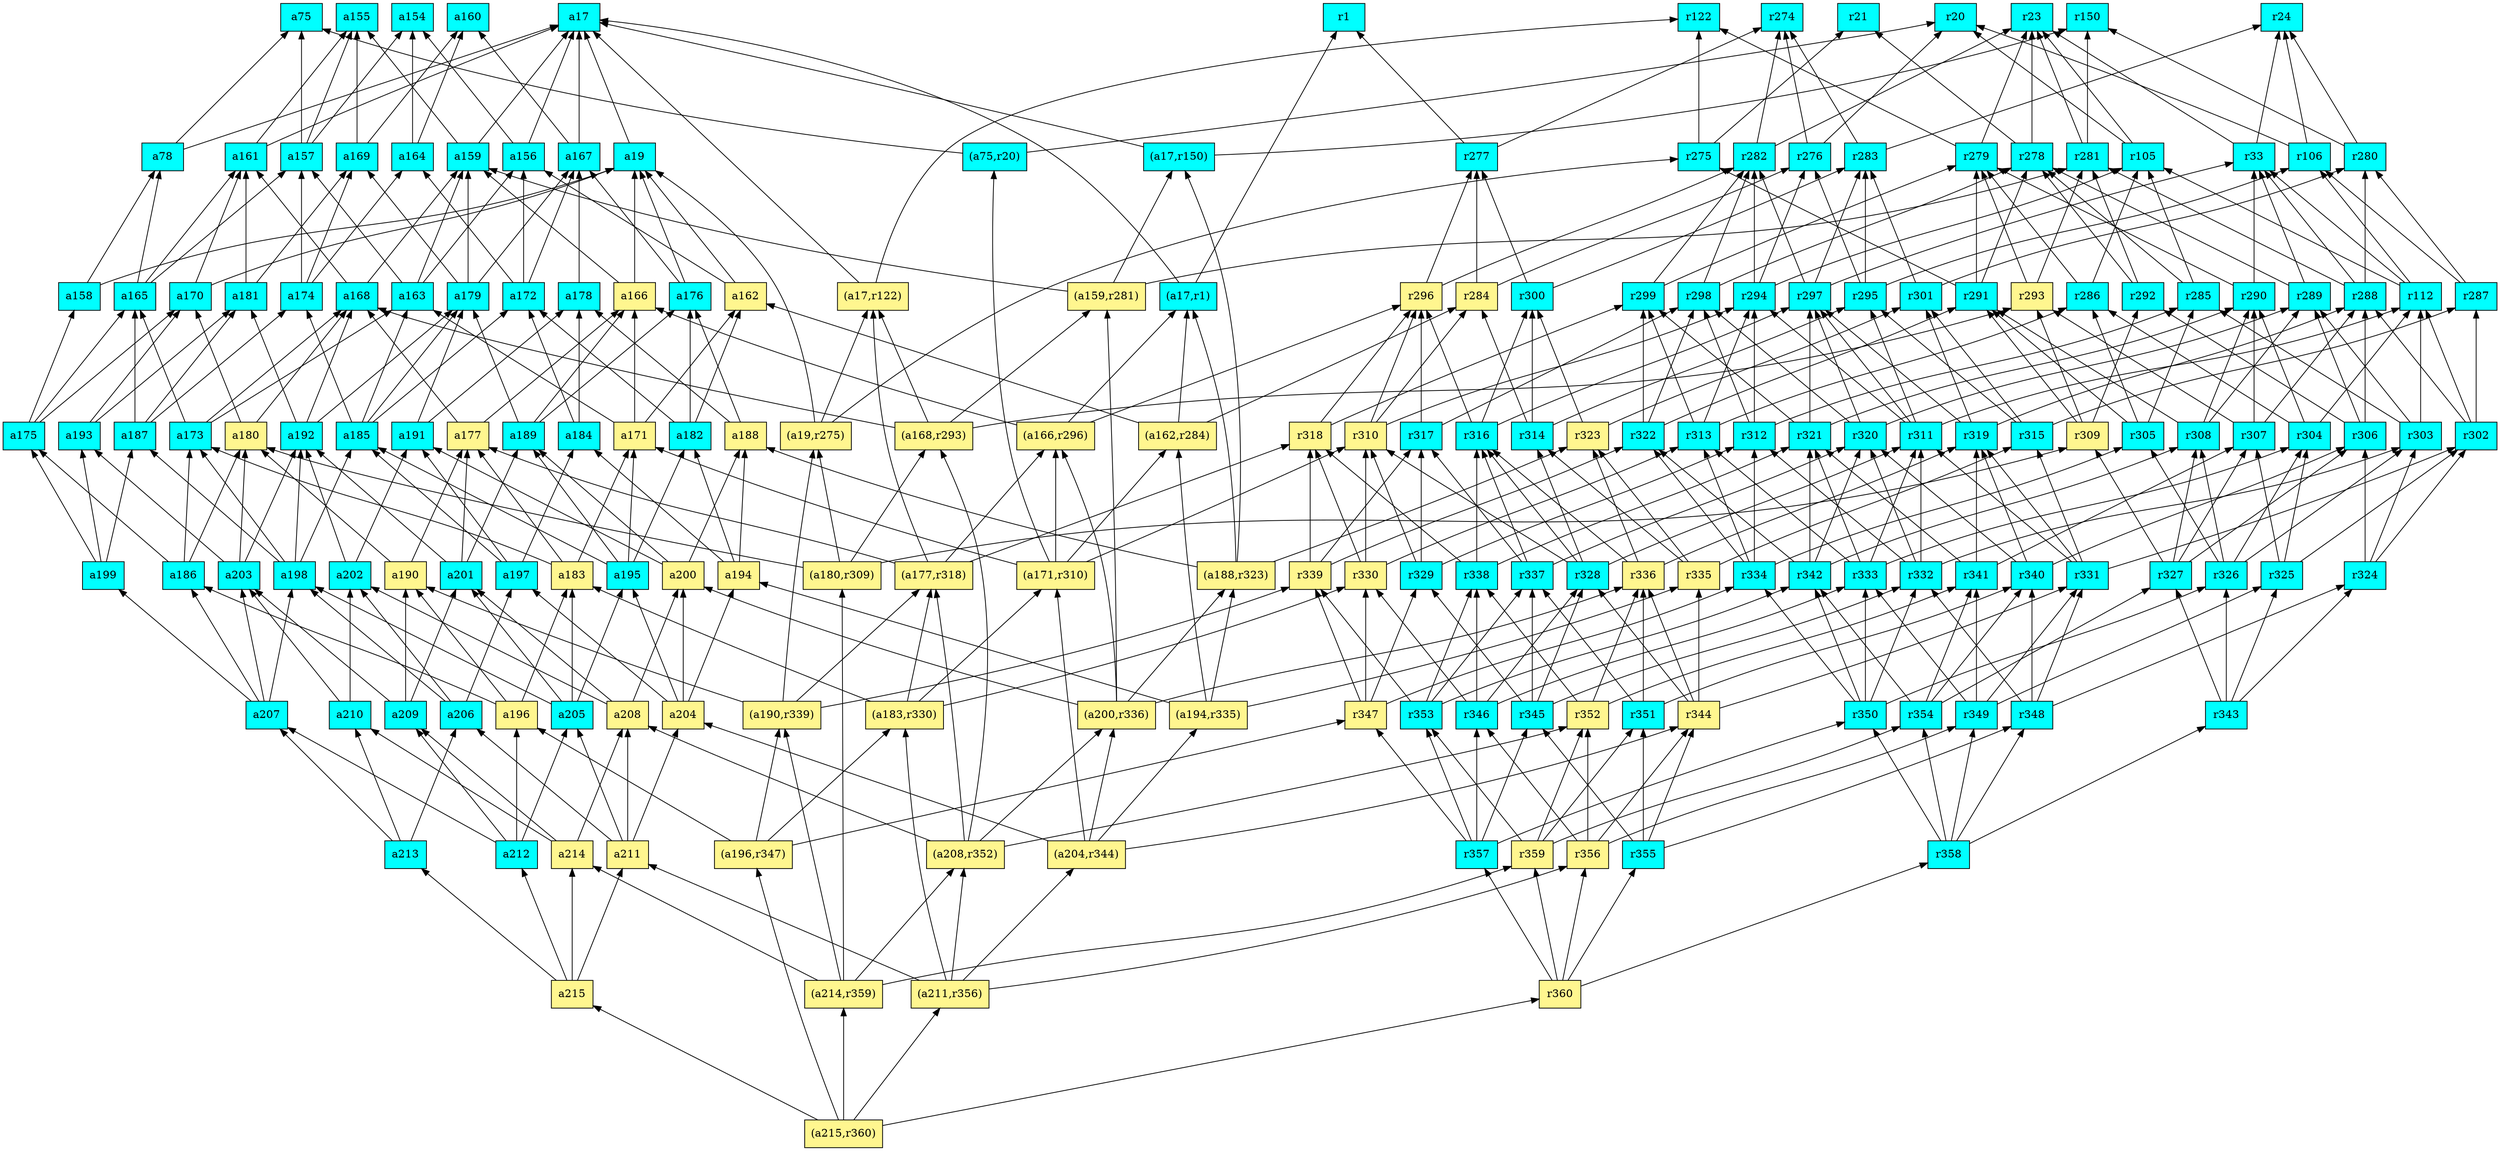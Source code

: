 digraph G {
rankdir=BT;ranksep="2.0";
"a211" [shape=record,fillcolor=khaki1,style=filled,label="{a211}"];
"(a200,r336)" [shape=record,fillcolor=khaki1,style=filled,label="{(a200,r336)}"];
"r303" [shape=record,fillcolor=cyan,style=filled,label="{r303}"];
"a184" [shape=record,fillcolor=cyan,style=filled,label="{a184}"];
"r290" [shape=record,fillcolor=cyan,style=filled,label="{r290}"];
"r340" [shape=record,fillcolor=cyan,style=filled,label="{r340}"];
"(a204,r344)" [shape=record,fillcolor=khaki1,style=filled,label="{(a204,r344)}"];
"a166" [shape=record,fillcolor=khaki1,style=filled,label="{a166}"];
"r334" [shape=record,fillcolor=cyan,style=filled,label="{r334}"];
"r333" [shape=record,fillcolor=cyan,style=filled,label="{r333}"];
"r21" [shape=record,fillcolor=cyan,style=filled,label="{r21}"];
"r345" [shape=record,fillcolor=cyan,style=filled,label="{r345}"];
"a177" [shape=record,fillcolor=khaki1,style=filled,label="{a177}"];
"r310" [shape=record,fillcolor=khaki1,style=filled,label="{r310}"];
"a191" [shape=record,fillcolor=cyan,style=filled,label="{a191}"];
"a161" [shape=record,fillcolor=cyan,style=filled,label="{a161}"];
"r346" [shape=record,fillcolor=cyan,style=filled,label="{r346}"];
"a159" [shape=record,fillcolor=cyan,style=filled,label="{a159}"];
"(a211,r356)" [shape=record,fillcolor=khaki1,style=filled,label="{(a211,r356)}"];
"a154" [shape=record,fillcolor=cyan,style=filled,label="{a154}"];
"r332" [shape=record,fillcolor=cyan,style=filled,label="{r332}"];
"(a19,r275)" [shape=record,fillcolor=khaki1,style=filled,label="{(a19,r275)}"];
"r106" [shape=record,fillcolor=cyan,style=filled,label="{r106}"];
"a199" [shape=record,fillcolor=cyan,style=filled,label="{a199}"];
"r311" [shape=record,fillcolor=cyan,style=filled,label="{r311}"];
"(a75,r20)" [shape=record,fillcolor=cyan,style=filled,label="{(a75,r20)}"];
"a173" [shape=record,fillcolor=cyan,style=filled,label="{a173}"];
"a186" [shape=record,fillcolor=cyan,style=filled,label="{a186}"];
"r274" [shape=record,fillcolor=cyan,style=filled,label="{r274}"];
"a209" [shape=record,fillcolor=cyan,style=filled,label="{a209}"];
"r322" [shape=record,fillcolor=cyan,style=filled,label="{r322}"];
"r321" [shape=record,fillcolor=cyan,style=filled,label="{r321}"];
"r296" [shape=record,fillcolor=khaki1,style=filled,label="{r296}"];
"(a183,r330)" [shape=record,fillcolor=khaki1,style=filled,label="{(a183,r330)}"];
"r317" [shape=record,fillcolor=cyan,style=filled,label="{r317}"];
"(a168,r293)" [shape=record,fillcolor=khaki1,style=filled,label="{(a168,r293)}"];
"r357" [shape=record,fillcolor=cyan,style=filled,label="{r357}"];
"r299" [shape=record,fillcolor=cyan,style=filled,label="{r299}"];
"a19" [shape=record,fillcolor=cyan,style=filled,label="{a19}"];
"a162" [shape=record,fillcolor=khaki1,style=filled,label="{a162}"];
"(a208,r352)" [shape=record,fillcolor=khaki1,style=filled,label="{(a208,r352)}"];
"r336" [shape=record,fillcolor=khaki1,style=filled,label="{r336}"];
"r350" [shape=record,fillcolor=cyan,style=filled,label="{r350}"];
"a196" [shape=record,fillcolor=khaki1,style=filled,label="{a196}"];
"r358" [shape=record,fillcolor=cyan,style=filled,label="{r358}"];
"r329" [shape=record,fillcolor=cyan,style=filled,label="{r329}"];
"a192" [shape=record,fillcolor=cyan,style=filled,label="{a192}"];
"a210" [shape=record,fillcolor=cyan,style=filled,label="{a210}"];
"(a196,r347)" [shape=record,fillcolor=khaki1,style=filled,label="{(a196,r347)}"];
"a195" [shape=record,fillcolor=cyan,style=filled,label="{a195}"];
"r105" [shape=record,fillcolor=cyan,style=filled,label="{r105}"];
"r275" [shape=record,fillcolor=cyan,style=filled,label="{r275}"];
"r150" [shape=record,fillcolor=cyan,style=filled,label="{r150}"];
"a200" [shape=record,fillcolor=khaki1,style=filled,label="{a200}"];
"a204" [shape=record,fillcolor=khaki1,style=filled,label="{a204}"];
"r342" [shape=record,fillcolor=cyan,style=filled,label="{r342}"];
"a206" [shape=record,fillcolor=cyan,style=filled,label="{a206}"];
"(a177,r318)" [shape=record,fillcolor=khaki1,style=filled,label="{(a177,r318)}"];
"r305" [shape=record,fillcolor=cyan,style=filled,label="{r305}"];
"r122" [shape=record,fillcolor=cyan,style=filled,label="{r122}"];
"r359" [shape=record,fillcolor=khaki1,style=filled,label="{r359}"];
"r298" [shape=record,fillcolor=cyan,style=filled,label="{r298}"];
"a181" [shape=record,fillcolor=cyan,style=filled,label="{a181}"];
"r339" [shape=record,fillcolor=khaki1,style=filled,label="{r339}"];
"r349" [shape=record,fillcolor=cyan,style=filled,label="{r349}"];
"r320" [shape=record,fillcolor=cyan,style=filled,label="{r320}"];
"a165" [shape=record,fillcolor=cyan,style=filled,label="{a165}"];
"r344" [shape=record,fillcolor=khaki1,style=filled,label="{r344}"];
"a212" [shape=record,fillcolor=cyan,style=filled,label="{a212}"];
"r338" [shape=record,fillcolor=cyan,style=filled,label="{r338}"];
"a170" [shape=record,fillcolor=cyan,style=filled,label="{a170}"];
"r302" [shape=record,fillcolor=cyan,style=filled,label="{r302}"];
"r292" [shape=record,fillcolor=cyan,style=filled,label="{r292}"];
"r318" [shape=record,fillcolor=khaki1,style=filled,label="{r318}"];
"a163" [shape=record,fillcolor=cyan,style=filled,label="{a163}"];
"a168" [shape=record,fillcolor=cyan,style=filled,label="{a168}"];
"r326" [shape=record,fillcolor=cyan,style=filled,label="{r326}"];
"(a17,r122)" [shape=record,fillcolor=khaki1,style=filled,label="{(a17,r122)}"];
"r324" [shape=record,fillcolor=cyan,style=filled,label="{r324}"];
"a208" [shape=record,fillcolor=khaki1,style=filled,label="{a208}"];
"a187" [shape=record,fillcolor=cyan,style=filled,label="{a187}"];
"a193" [shape=record,fillcolor=cyan,style=filled,label="{a193}"];
"r315" [shape=record,fillcolor=cyan,style=filled,label="{r315}"];
"r295" [shape=record,fillcolor=cyan,style=filled,label="{r295}"];
"a171" [shape=record,fillcolor=khaki1,style=filled,label="{a171}"];
"(a190,r339)" [shape=record,fillcolor=khaki1,style=filled,label="{(a190,r339)}"];
"a157" [shape=record,fillcolor=cyan,style=filled,label="{a157}"];
"r291" [shape=record,fillcolor=cyan,style=filled,label="{r291}"];
"r283" [shape=record,fillcolor=cyan,style=filled,label="{r283}"];
"r23" [shape=record,fillcolor=cyan,style=filled,label="{r23}"];
"r323" [shape=record,fillcolor=khaki1,style=filled,label="{r323}"];
"r293" [shape=record,fillcolor=khaki1,style=filled,label="{r293}"];
"r325" [shape=record,fillcolor=cyan,style=filled,label="{r325}"];
"r1" [shape=record,fillcolor=cyan,style=filled,label="{r1}"];
"r289" [shape=record,fillcolor=cyan,style=filled,label="{r289}"];
"r328" [shape=record,fillcolor=cyan,style=filled,label="{r328}"];
"r307" [shape=record,fillcolor=cyan,style=filled,label="{r307}"];
"r330" [shape=record,fillcolor=khaki1,style=filled,label="{r330}"];
"r313" [shape=record,fillcolor=cyan,style=filled,label="{r313}"];
"a213" [shape=record,fillcolor=cyan,style=filled,label="{a213}"];
"r279" [shape=record,fillcolor=cyan,style=filled,label="{r279}"];
"r304" [shape=record,fillcolor=cyan,style=filled,label="{r304}"];
"r286" [shape=record,fillcolor=cyan,style=filled,label="{r286}"];
"r343" [shape=record,fillcolor=cyan,style=filled,label="{r343}"];
"a176" [shape=record,fillcolor=cyan,style=filled,label="{a176}"];
"a207" [shape=record,fillcolor=cyan,style=filled,label="{a207}"];
"r319" [shape=record,fillcolor=cyan,style=filled,label="{r319}"];
"a194" [shape=record,fillcolor=khaki1,style=filled,label="{a194}"];
"a160" [shape=record,fillcolor=cyan,style=filled,label="{a160}"];
"a190" [shape=record,fillcolor=khaki1,style=filled,label="{a190}"];
"(a180,r309)" [shape=record,fillcolor=khaki1,style=filled,label="{(a180,r309)}"];
"a198" [shape=record,fillcolor=cyan,style=filled,label="{a198}"];
"r294" [shape=record,fillcolor=cyan,style=filled,label="{r294}"];
"r309" [shape=record,fillcolor=khaki1,style=filled,label="{r309}"];
"r24" [shape=record,fillcolor=cyan,style=filled,label="{r24}"];
"r297" [shape=record,fillcolor=cyan,style=filled,label="{r297}"];
"r33" [shape=record,fillcolor=cyan,style=filled,label="{r33}"];
"r314" [shape=record,fillcolor=cyan,style=filled,label="{r314}"];
"r356" [shape=record,fillcolor=khaki1,style=filled,label="{r356}"];
"a201" [shape=record,fillcolor=cyan,style=filled,label="{a201}"];
"r335" [shape=record,fillcolor=khaki1,style=filled,label="{r335}"];
"(a159,r281)" [shape=record,fillcolor=khaki1,style=filled,label="{(a159,r281)}"];
"r301" [shape=record,fillcolor=cyan,style=filled,label="{r301}"];
"a182" [shape=record,fillcolor=cyan,style=filled,label="{a182}"];
"a17" [shape=record,fillcolor=cyan,style=filled,label="{a17}"];
"(a166,r296)" [shape=record,fillcolor=khaki1,style=filled,label="{(a166,r296)}"];
"r355" [shape=record,fillcolor=cyan,style=filled,label="{r355}"];
"(a215,r360)" [shape=record,fillcolor=khaki1,style=filled,label="{(a215,r360)}"];
"a164" [shape=record,fillcolor=cyan,style=filled,label="{a164}"];
"(a162,r284)" [shape=record,fillcolor=khaki1,style=filled,label="{(a162,r284)}"];
"r284" [shape=record,fillcolor=khaki1,style=filled,label="{r284}"];
"r280" [shape=record,fillcolor=cyan,style=filled,label="{r280}"];
"a78" [shape=record,fillcolor=cyan,style=filled,label="{a78}"];
"r316" [shape=record,fillcolor=cyan,style=filled,label="{r316}"];
"r287" [shape=record,fillcolor=cyan,style=filled,label="{r287}"];
"r281" [shape=record,fillcolor=cyan,style=filled,label="{r281}"];
"r20" [shape=record,fillcolor=cyan,style=filled,label="{r20}"];
"r285" [shape=record,fillcolor=cyan,style=filled,label="{r285}"];
"a179" [shape=record,fillcolor=cyan,style=filled,label="{a179}"];
"a202" [shape=record,fillcolor=cyan,style=filled,label="{a202}"];
"r276" [shape=record,fillcolor=cyan,style=filled,label="{r276}"];
"a158" [shape=record,fillcolor=cyan,style=filled,label="{a158}"];
"a189" [shape=record,fillcolor=cyan,style=filled,label="{a189}"];
"a172" [shape=record,fillcolor=cyan,style=filled,label="{a172}"];
"a178" [shape=record,fillcolor=cyan,style=filled,label="{a178}"];
"a180" [shape=record,fillcolor=khaki1,style=filled,label="{a180}"];
"a215" [shape=record,fillcolor=khaki1,style=filled,label="{a215}"];
"r308" [shape=record,fillcolor=cyan,style=filled,label="{r308}"];
"r347" [shape=record,fillcolor=khaki1,style=filled,label="{r347}"];
"r352" [shape=record,fillcolor=khaki1,style=filled,label="{r352}"];
"(a214,r359)" [shape=record,fillcolor=khaki1,style=filled,label="{(a214,r359)}"];
"(a17,r1)" [shape=record,fillcolor=cyan,style=filled,label="{(a17,r1)}"];
"r341" [shape=record,fillcolor=cyan,style=filled,label="{r341}"];
"r288" [shape=record,fillcolor=cyan,style=filled,label="{r288}"];
"r348" [shape=record,fillcolor=cyan,style=filled,label="{r348}"];
"a188" [shape=record,fillcolor=khaki1,style=filled,label="{a188}"];
"a167" [shape=record,fillcolor=cyan,style=filled,label="{a167}"];
"r282" [shape=record,fillcolor=cyan,style=filled,label="{r282}"];
"a205" [shape=record,fillcolor=cyan,style=filled,label="{a205}"];
"a175" [shape=record,fillcolor=cyan,style=filled,label="{a175}"];
"a214" [shape=record,fillcolor=khaki1,style=filled,label="{a214}"];
"a156" [shape=record,fillcolor=cyan,style=filled,label="{a156}"];
"r351" [shape=record,fillcolor=cyan,style=filled,label="{r351}"];
"r331" [shape=record,fillcolor=cyan,style=filled,label="{r331}"];
"a183" [shape=record,fillcolor=khaki1,style=filled,label="{a183}"];
"r277" [shape=record,fillcolor=cyan,style=filled,label="{r277}"];
"(a171,r310)" [shape=record,fillcolor=khaki1,style=filled,label="{(a171,r310)}"];
"r112" [shape=record,fillcolor=cyan,style=filled,label="{r112}"];
"r300" [shape=record,fillcolor=cyan,style=filled,label="{r300}"];
"a185" [shape=record,fillcolor=cyan,style=filled,label="{a185}"];
"r354" [shape=record,fillcolor=cyan,style=filled,label="{r354}"];
"a75" [shape=record,fillcolor=cyan,style=filled,label="{a75}"];
"a203" [shape=record,fillcolor=cyan,style=filled,label="{a203}"];
"r337" [shape=record,fillcolor=cyan,style=filled,label="{r337}"];
"r278" [shape=record,fillcolor=cyan,style=filled,label="{r278}"];
"a174" [shape=record,fillcolor=cyan,style=filled,label="{a174}"];
"r306" [shape=record,fillcolor=cyan,style=filled,label="{r306}"];
"r327" [shape=record,fillcolor=cyan,style=filled,label="{r327}"];
"r312" [shape=record,fillcolor=cyan,style=filled,label="{r312}"];
"(a194,r335)" [shape=record,fillcolor=khaki1,style=filled,label="{(a194,r335)}"];
"r360" [shape=record,fillcolor=khaki1,style=filled,label="{r360}"];
"a155" [shape=record,fillcolor=cyan,style=filled,label="{a155}"];
"r353" [shape=record,fillcolor=cyan,style=filled,label="{r353}"];
"a169" [shape=record,fillcolor=cyan,style=filled,label="{a169}"];
"a197" [shape=record,fillcolor=cyan,style=filled,label="{a197}"];
"(a188,r323)" [shape=record,fillcolor=khaki1,style=filled,label="{(a188,r323)}"];
"(a17,r150)" [shape=record,fillcolor=cyan,style=filled,label="{(a17,r150)}"];
"a211" -> "a208"
"a211" -> "a204"
"a211" -> "a206"
"a211" -> "a205"
"(a200,r336)" -> "(a159,r281)"
"(a200,r336)" -> "(a166,r296)"
"(a200,r336)" -> "r336"
"(a200,r336)" -> "(a188,r323)"
"(a200,r336)" -> "a200"
"r303" -> "r285"
"r303" -> "r289"
"r303" -> "r112"
"a184" -> "a178"
"a184" -> "a172"
"r290" -> "r33"
"r290" -> "r279"
"r340" -> "r319"
"r340" -> "r320"
"r340" -> "r306"
"(a204,r344)" -> "(a194,r335)"
"(a204,r344)" -> "(a200,r336)"
"(a204,r344)" -> "r344"
"(a204,r344)" -> "a204"
"(a204,r344)" -> "(a171,r310)"
"a166" -> "a19"
"a166" -> "a159"
"r334" -> "r313"
"r334" -> "r305"
"r334" -> "r322"
"r334" -> "r312"
"r333" -> "r313"
"r333" -> "r304"
"r333" -> "r311"
"r333" -> "r321"
"r345" -> "r329"
"r345" -> "r337"
"r345" -> "r332"
"r345" -> "r328"
"a177" -> "a166"
"a177" -> "a168"
"r310" -> "r284"
"r310" -> "r296"
"r310" -> "r294"
"a191" -> "a178"
"a191" -> "a179"
"a161" -> "a155"
"a161" -> "a17"
"r346" -> "r333"
"r346" -> "r330"
"r346" -> "r338"
"r346" -> "r328"
"a159" -> "a155"
"a159" -> "a17"
"(a211,r356)" -> "a211"
"(a211,r356)" -> "(a183,r330)"
"(a211,r356)" -> "(a204,r344)"
"(a211,r356)" -> "(a208,r352)"
"(a211,r356)" -> "r356"
"r332" -> "r303"
"r332" -> "r320"
"r332" -> "r311"
"r332" -> "r312"
"(a19,r275)" -> "a19"
"(a19,r275)" -> "(a17,r122)"
"(a19,r275)" -> "r275"
"r106" -> "r20"
"r106" -> "r24"
"a199" -> "a175"
"a199" -> "a187"
"a199" -> "a193"
"r311" -> "r297"
"r311" -> "r294"
"r311" -> "r295"
"r311" -> "r112"
"(a75,r20)" -> "a75"
"(a75,r20)" -> "r20"
"a173" -> "a165"
"a173" -> "a163"
"a173" -> "a168"
"a186" -> "a173"
"a186" -> "a175"
"a186" -> "a180"
"a209" -> "a190"
"a209" -> "a201"
"a209" -> "a203"
"r322" -> "r299"
"r322" -> "r298"
"r322" -> "r291"
"r321" -> "r299"
"r321" -> "r290"
"r321" -> "r297"
"r296" -> "r282"
"r296" -> "r277"
"(a183,r330)" -> "r330"
"(a183,r330)" -> "a183"
"(a183,r330)" -> "(a171,r310)"
"(a183,r330)" -> "(a177,r318)"
"r317" -> "r296"
"r317" -> "r298"
"(a168,r293)" -> "(a159,r281)"
"(a168,r293)" -> "(a17,r122)"
"(a168,r293)" -> "r293"
"(a168,r293)" -> "a168"
"r357" -> "r347"
"r357" -> "r345"
"r357" -> "r346"
"r357" -> "r353"
"r357" -> "r350"
"r299" -> "r282"
"r299" -> "r279"
"a19" -> "a17"
"a162" -> "a19"
"a162" -> "a156"
"(a208,r352)" -> "a208"
"(a208,r352)" -> "(a200,r336)"
"(a208,r352)" -> "(a168,r293)"
"(a208,r352)" -> "r352"
"(a208,r352)" -> "(a177,r318)"
"r336" -> "r319"
"r336" -> "r316"
"r336" -> "r323"
"r350" -> "r326"
"r350" -> "r342"
"r350" -> "r334"
"r350" -> "r333"
"r350" -> "r332"
"a196" -> "a190"
"a196" -> "a183"
"a196" -> "a186"
"r358" -> "r343"
"r358" -> "r348"
"r358" -> "r349"
"r358" -> "r354"
"r358" -> "r350"
"r329" -> "r312"
"r329" -> "r317"
"r329" -> "r310"
"a192" -> "a181"
"a192" -> "a179"
"a192" -> "a168"
"a210" -> "a203"
"a210" -> "a202"
"(a196,r347)" -> "(a190,r339)"
"(a196,r347)" -> "(a183,r330)"
"(a196,r347)" -> "r347"
"(a196,r347)" -> "a196"
"a195" -> "a189"
"a195" -> "a185"
"a195" -> "a182"
"a195" -> "a171"
"r105" -> "r20"
"r105" -> "r23"
"r275" -> "r122"
"r275" -> "r21"
"a200" -> "a188"
"a200" -> "a189"
"a200" -> "a191"
"a204" -> "a195"
"a204" -> "a200"
"a204" -> "a194"
"a204" -> "a197"
"r342" -> "r308"
"r342" -> "r320"
"r342" -> "r322"
"r342" -> "r321"
"a206" -> "a198"
"a206" -> "a197"
"a206" -> "a202"
"(a177,r318)" -> "(a17,r122)"
"(a177,r318)" -> "a177"
"(a177,r318)" -> "(a166,r296)"
"(a177,r318)" -> "r318"
"r305" -> "r285"
"r305" -> "r286"
"r305" -> "r291"
"r359" -> "r354"
"r359" -> "r352"
"r359" -> "r353"
"r359" -> "r351"
"r298" -> "r282"
"r298" -> "r278"
"a181" -> "a161"
"a181" -> "a169"
"r339" -> "r322"
"r339" -> "r317"
"r339" -> "r318"
"r349" -> "r341"
"r349" -> "r333"
"r349" -> "r325"
"r349" -> "r331"
"r320" -> "r298"
"r320" -> "r289"
"r320" -> "r297"
"a165" -> "a157"
"a165" -> "a78"
"a165" -> "a161"
"r344" -> "r331"
"r344" -> "r336"
"r344" -> "r335"
"r344" -> "r328"
"a212" -> "a209"
"a212" -> "a207"
"a212" -> "a205"
"a212" -> "a196"
"r338" -> "r316"
"r338" -> "r321"
"r338" -> "r318"
"a170" -> "a19"
"a170" -> "a161"
"r302" -> "r288"
"r302" -> "r287"
"r302" -> "r112"
"r292" -> "r281"
"r292" -> "r278"
"r318" -> "r296"
"r318" -> "r299"
"a163" -> "a157"
"a163" -> "a159"
"a163" -> "a156"
"a168" -> "a159"
"a168" -> "a161"
"r326" -> "r308"
"r326" -> "r303"
"r326" -> "r304"
"r326" -> "r305"
"(a17,r122)" -> "r122"
"(a17,r122)" -> "a17"
"r324" -> "r303"
"r324" -> "r302"
"r324" -> "r306"
"a208" -> "a200"
"a208" -> "a201"
"a208" -> "a202"
"a187" -> "a181"
"a187" -> "a174"
"a187" -> "a165"
"a193" -> "a181"
"a193" -> "a170"
"r315" -> "r301"
"r315" -> "r287"
"r315" -> "r295"
"r295" -> "r106"
"r295" -> "r283"
"r295" -> "r276"
"a171" -> "a162"
"a171" -> "a166"
"a171" -> "a163"
"(a190,r339)" -> "a190"
"(a190,r339)" -> "r339"
"(a190,r339)" -> "(a19,r275)"
"(a190,r339)" -> "(a177,r318)"
"a157" -> "a75"
"a157" -> "a154"
"a157" -> "a155"
"r291" -> "r275"
"r291" -> "r278"
"r291" -> "r279"
"r283" -> "r274"
"r283" -> "r24"
"r323" -> "r301"
"r323" -> "r300"
"r293" -> "r281"
"r293" -> "r279"
"r325" -> "r307"
"r325" -> "r304"
"r325" -> "r302"
"r289" -> "r33"
"r289" -> "r278"
"r328" -> "r310"
"r328" -> "r314"
"r328" -> "r311"
"r328" -> "r316"
"r307" -> "r288"
"r307" -> "r293"
"r307" -> "r290"
"r330" -> "r313"
"r330" -> "r310"
"r330" -> "r318"
"r313" -> "r299"
"r313" -> "r286"
"r313" -> "r294"
"a213" -> "a210"
"a213" -> "a207"
"a213" -> "a206"
"r279" -> "r122"
"r279" -> "r23"
"r304" -> "r290"
"r304" -> "r286"
"r304" -> "r112"
"r286" -> "r105"
"r286" -> "r279"
"r343" -> "r326"
"r343" -> "r324"
"r343" -> "r327"
"r343" -> "r325"
"a176" -> "a19"
"a176" -> "a167"
"a207" -> "a198"
"a207" -> "a199"
"a207" -> "a203"
"a207" -> "a186"
"r319" -> "r288"
"r319" -> "r301"
"r319" -> "r297"
"a194" -> "a188"
"a194" -> "a182"
"a194" -> "a184"
"a190" -> "a180"
"a190" -> "a177"
"(a180,r309)" -> "(a168,r293)"
"(a180,r309)" -> "r309"
"(a180,r309)" -> "a180"
"(a180,r309)" -> "(a19,r275)"
"a198" -> "a192"
"a198" -> "a185"
"a198" -> "a187"
"a198" -> "a173"
"r294" -> "r282"
"r294" -> "r105"
"r294" -> "r276"
"r309" -> "r293"
"r309" -> "r291"
"r309" -> "r292"
"r297" -> "r282"
"r297" -> "r283"
"r297" -> "r33"
"r33" -> "r24"
"r33" -> "r23"
"r314" -> "r284"
"r314" -> "r295"
"r314" -> "r300"
"r356" -> "r352"
"r356" -> "r346"
"r356" -> "r349"
"r356" -> "r344"
"a201" -> "a192"
"a201" -> "a189"
"a201" -> "a177"
"r335" -> "r315"
"r335" -> "r323"
"r335" -> "r314"
"(a159,r281)" -> "a159"
"(a159,r281)" -> "r281"
"(a159,r281)" -> "(a17,r150)"
"r301" -> "r280"
"r301" -> "r283"
"a182" -> "a172"
"a182" -> "a162"
"a182" -> "a176"
"(a166,r296)" -> "(a17,r1)"
"(a166,r296)" -> "r296"
"(a166,r296)" -> "a166"
"r355" -> "r348"
"r355" -> "r345"
"r355" -> "r351"
"r355" -> "r344"
"(a215,r360)" -> "(a196,r347)"
"(a215,r360)" -> "a215"
"(a215,r360)" -> "(a214,r359)"
"(a215,r360)" -> "(a211,r356)"
"(a215,r360)" -> "r360"
"a164" -> "a154"
"a164" -> "a160"
"(a162,r284)" -> "r284"
"(a162,r284)" -> "a162"
"(a162,r284)" -> "(a17,r1)"
"r284" -> "r277"
"r284" -> "r276"
"r280" -> "r24"
"r280" -> "r150"
"a78" -> "a75"
"a78" -> "a17"
"r316" -> "r296"
"r316" -> "r297"
"r316" -> "r300"
"r287" -> "r106"
"r287" -> "r280"
"r281" -> "r150"
"r281" -> "r23"
"r285" -> "r105"
"r285" -> "r278"
"a179" -> "a167"
"a179" -> "a169"
"a179" -> "a159"
"a202" -> "a191"
"a202" -> "a192"
"r276" -> "r274"
"r276" -> "r20"
"a158" -> "a19"
"a158" -> "a78"
"a189" -> "a166"
"a189" -> "a179"
"a189" -> "a176"
"a172" -> "a167"
"a172" -> "a156"
"a172" -> "a164"
"a178" -> "a167"
"a180" -> "a170"
"a180" -> "a168"
"a215" -> "a211"
"a215" -> "a213"
"a215" -> "a214"
"a215" -> "a212"
"r308" -> "r290"
"r308" -> "r291"
"r308" -> "r289"
"r347" -> "r329"
"r347" -> "r330"
"r347" -> "r334"
"r347" -> "r339"
"r352" -> "r341"
"r352" -> "r338"
"r352" -> "r336"
"(a214,r359)" -> "(a190,r339)"
"(a214,r359)" -> "r359"
"(a214,r359)" -> "(a180,r309)"
"(a214,r359)" -> "a214"
"(a214,r359)" -> "(a208,r352)"
"(a17,r1)" -> "r1"
"(a17,r1)" -> "a17"
"r341" -> "r307"
"r341" -> "r319"
"r341" -> "r321"
"r288" -> "r280"
"r288" -> "r281"
"r288" -> "r33"
"r348" -> "r324"
"r348" -> "r340"
"r348" -> "r331"
"r348" -> "r332"
"a188" -> "a178"
"a188" -> "a176"
"a167" -> "a160"
"a167" -> "a17"
"r282" -> "r274"
"r282" -> "r23"
"a205" -> "a195"
"a205" -> "a198"
"a205" -> "a183"
"a205" -> "a201"
"a175" -> "a165"
"a175" -> "a158"
"a175" -> "a170"
"a214" -> "a210"
"a214" -> "a208"
"a214" -> "a209"
"a156" -> "a154"
"a156" -> "a17"
"r351" -> "r340"
"r351" -> "r337"
"r351" -> "r336"
"r331" -> "r319"
"r331" -> "r302"
"r331" -> "r311"
"r331" -> "r315"
"a183" -> "a171"
"a183" -> "a173"
"a183" -> "a177"
"r277" -> "r274"
"r277" -> "r1"
"(a171,r310)" -> "a171"
"(a171,r310)" -> "(a75,r20)"
"(a171,r310)" -> "r310"
"(a171,r310)" -> "(a166,r296)"
"(a171,r310)" -> "(a162,r284)"
"r112" -> "r106"
"r112" -> "r105"
"r112" -> "r33"
"r300" -> "r283"
"r300" -> "r277"
"a185" -> "a172"
"a185" -> "a174"
"a185" -> "a179"
"a185" -> "a163"
"r354" -> "r341"
"r354" -> "r327"
"r354" -> "r340"
"r354" -> "r342"
"a203" -> "a192"
"a203" -> "a180"
"a203" -> "a193"
"r337" -> "r316"
"r337" -> "r317"
"r337" -> "r320"
"r278" -> "r21"
"r278" -> "r23"
"a174" -> "a157"
"a174" -> "a169"
"a174" -> "a164"
"r306" -> "r288"
"r306" -> "r289"
"r306" -> "r292"
"r327" -> "r307"
"r327" -> "r308"
"r327" -> "r309"
"r327" -> "r306"
"r312" -> "r285"
"r312" -> "r298"
"r312" -> "r294"
"(a194,r335)" -> "a194"
"(a194,r335)" -> "r335"
"(a194,r335)" -> "(a188,r323)"
"(a194,r335)" -> "(a162,r284)"
"r360" -> "r357"
"r360" -> "r358"
"r360" -> "r359"
"r360" -> "r356"
"r360" -> "r355"
"r353" -> "r342"
"r353" -> "r339"
"r353" -> "r338"
"r353" -> "r337"
"a169" -> "a160"
"a169" -> "a155"
"a197" -> "a184"
"a197" -> "a191"
"a197" -> "a185"
"(a188,r323)" -> "r323"
"(a188,r323)" -> "(a17,r1)"
"(a188,r323)" -> "a188"
"(a188,r323)" -> "(a17,r150)"
"(a17,r150)" -> "r150"
"(a17,r150)" -> "a17"
}